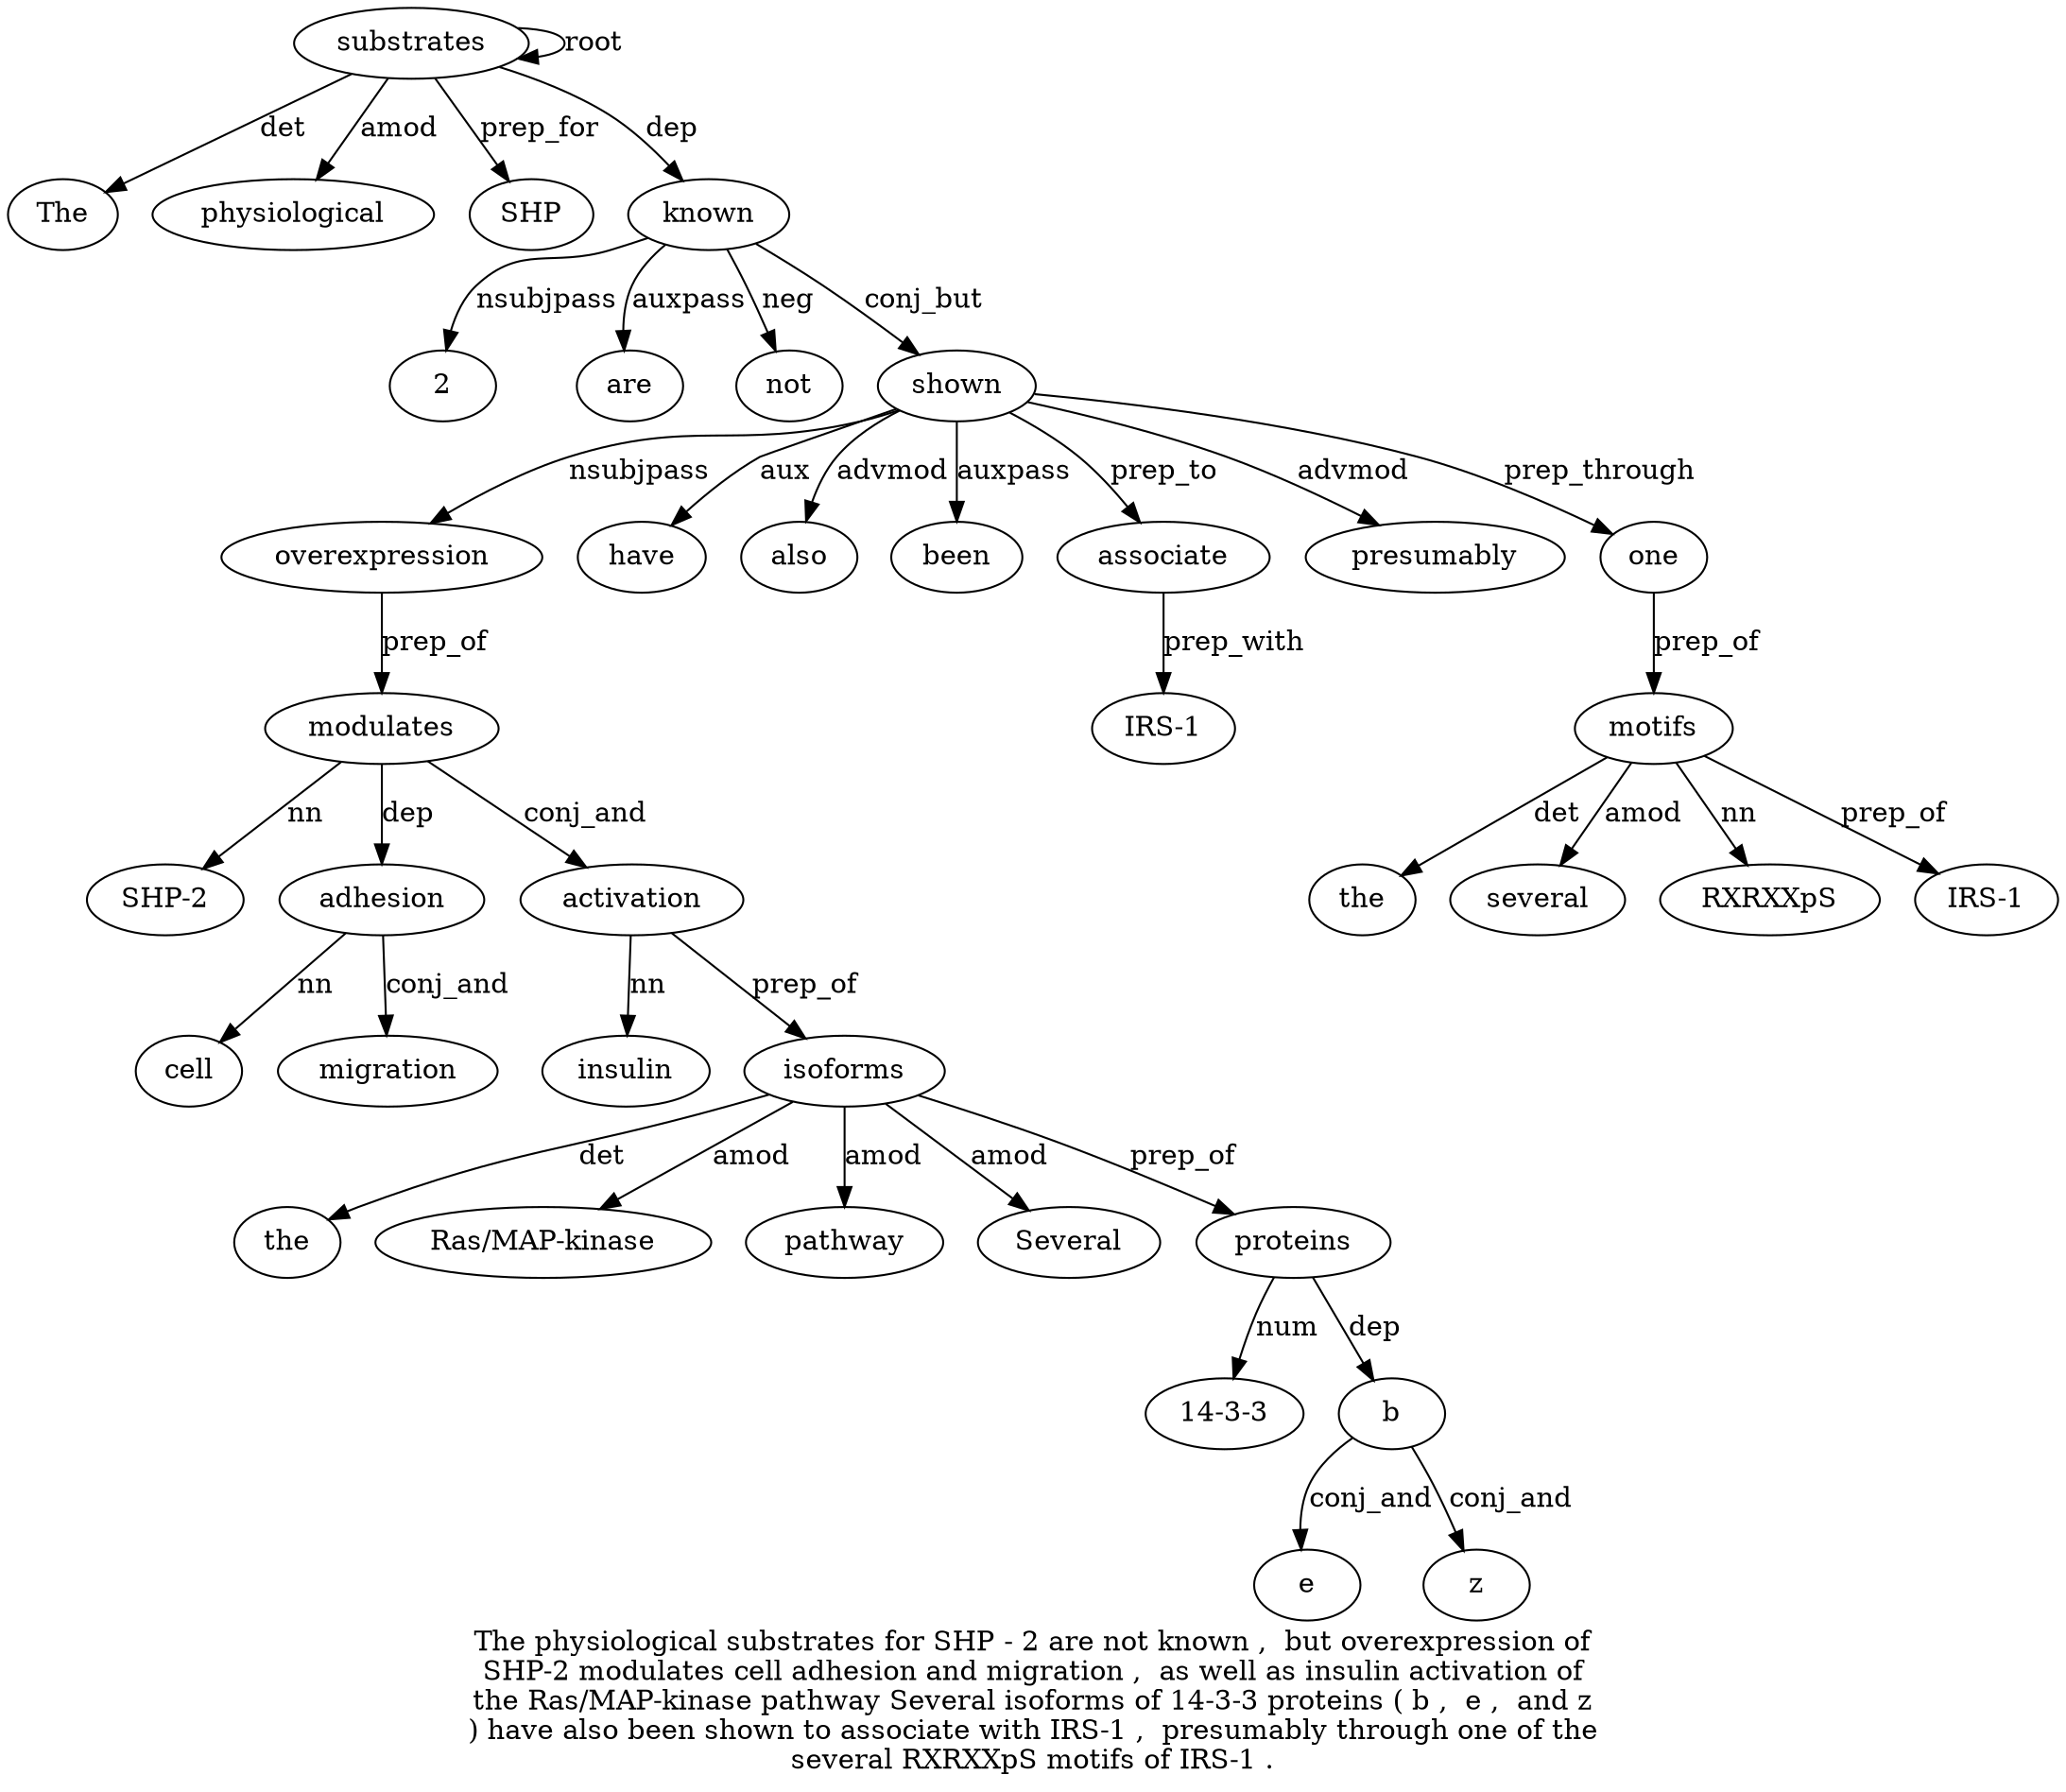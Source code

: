 digraph "The physiological substrates for SHP - 2 are not known ,  but overexpression of SHP-2 modulates cell adhesion and migration ,  as well as insulin activation of the Ras/MAP-kinase pathway Several isoforms of 14-3-3 proteins ( b ,  e ,  and z ) have also been shown to associate with IRS-1 ,  presumably through one of the several RXRXXpS motifs of IRS-1 ." {
label="The physiological substrates for SHP - 2 are not known ,  but overexpression of
SHP-2 modulates cell adhesion and migration ,  as well as insulin activation of
the Ras/MAP-kinase pathway Several isoforms of 14-3-3 proteins ( b ,  e ,  and z
) have also been shown to associate with IRS-1 ,  presumably through one of the
several RXRXXpS motifs of IRS-1 .";
substrates3 [style=filled, fillcolor=white, label=substrates];
The1 [style=filled, fillcolor=white, label=The];
substrates3 -> The1  [label=det];
physiological2 [style=filled, fillcolor=white, label=physiological];
substrates3 -> physiological2  [label=amod];
substrates3 -> substrates3  [label=root];
SHP5 [style=filled, fillcolor=white, label=SHP];
substrates3 -> SHP5  [label=prep_for];
known10 [style=filled, fillcolor=white, label=known];
27 [style=filled, fillcolor=white, label=2];
known10 -> 27  [label=nsubjpass];
are8 [style=filled, fillcolor=white, label=are];
known10 -> are8  [label=auxpass];
not9 [style=filled, fillcolor=white, label=not];
known10 -> not9  [label=neg];
substrates3 -> known10  [label=dep];
shown47 [style=filled, fillcolor=white, label=shown];
overexpression13 [style=filled, fillcolor=white, label=overexpression];
shown47 -> overexpression13  [label=nsubjpass];
modulates16 [style=filled, fillcolor=white, label=modulates];
"SHP-215" [style=filled, fillcolor=white, label="SHP-2"];
modulates16 -> "SHP-215"  [label=nn];
overexpression13 -> modulates16  [label=prep_of];
adhesion18 [style=filled, fillcolor=white, label=adhesion];
cell17 [style=filled, fillcolor=white, label=cell];
adhesion18 -> cell17  [label=nn];
modulates16 -> adhesion18  [label=dep];
migration20 [style=filled, fillcolor=white, label=migration];
adhesion18 -> migration20  [label=conj_and];
activation26 [style=filled, fillcolor=white, label=activation];
insulin25 [style=filled, fillcolor=white, label=insulin];
activation26 -> insulin25  [label=nn];
modulates16 -> activation26  [label=conj_and];
isoforms32 [style=filled, fillcolor=white, label=isoforms];
the28 [style=filled, fillcolor=white, label=the];
isoforms32 -> the28  [label=det];
"Ras/MAP-kinase29" [style=filled, fillcolor=white, label="Ras/MAP-kinase"];
isoforms32 -> "Ras/MAP-kinase29"  [label=amod];
pathway30 [style=filled, fillcolor=white, label=pathway];
isoforms32 -> pathway30  [label=amod];
Several31 [style=filled, fillcolor=white, label=Several];
isoforms32 -> Several31  [label=amod];
activation26 -> isoforms32  [label=prep_of];
proteins35 [style=filled, fillcolor=white, label=proteins];
"14-3-3" [style=filled, fillcolor=white, label="14-3-3"];
proteins35 -> "14-3-3"  [label=num];
isoforms32 -> proteins35  [label=prep_of];
b37 [style=filled, fillcolor=white, label=b];
proteins35 -> b37  [label=dep];
e39 [style=filled, fillcolor=white, label=e];
b37 -> e39  [label=conj_and];
z42 [style=filled, fillcolor=white, label=z];
b37 -> z42  [label=conj_and];
have44 [style=filled, fillcolor=white, label=have];
shown47 -> have44  [label=aux];
also45 [style=filled, fillcolor=white, label=also];
shown47 -> also45  [label=advmod];
been46 [style=filled, fillcolor=white, label=been];
shown47 -> been46  [label=auxpass];
known10 -> shown47  [label=conj_but];
associate49 [style=filled, fillcolor=white, label=associate];
shown47 -> associate49  [label=prep_to];
"IRS-15" [style=filled, fillcolor=white, label="IRS-1"];
associate49 -> "IRS-15"  [label=prep_with];
presumably53 [style=filled, fillcolor=white, label=presumably];
shown47 -> presumably53  [label=advmod];
one55 [style=filled, fillcolor=white, label=one];
shown47 -> one55  [label=prep_through];
motifs60 [style=filled, fillcolor=white, label=motifs];
the57 [style=filled, fillcolor=white, label=the];
motifs60 -> the57  [label=det];
several58 [style=filled, fillcolor=white, label=several];
motifs60 -> several58  [label=amod];
RXRXXpS59 [style=filled, fillcolor=white, label=RXRXXpS];
motifs60 -> RXRXXpS59  [label=nn];
one55 -> motifs60  [label=prep_of];
"IRS-162" [style=filled, fillcolor=white, label="IRS-1"];
motifs60 -> "IRS-162"  [label=prep_of];
}

